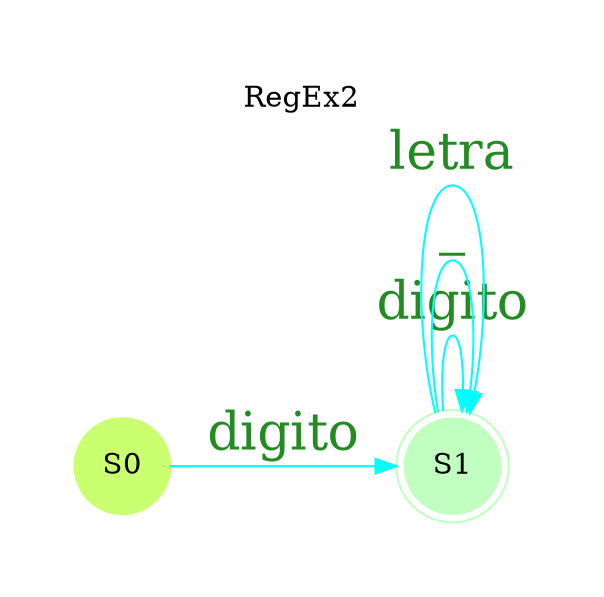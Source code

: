 digraph G{
labelloc = "t";
label = RegEx2;
node [shape="circle", style=filled];
rankdir = LR;
graph [splines="true" forcelabels="true" pad="0.5,0.5" nodesep="0.5" overlap="false" bgcolor="white" ];
S0 [color = darkolivegreen1];
S0->S1[label="digito" color=cyan fontcolor=forestgreen fontsize=25];
S1 [color = darkolivegreen1];
S1->S1[label="digito" color=cyan fontcolor=forestgreen fontsize=25];
S1->S1[label="_" color=cyan fontcolor=forestgreen fontsize=25];
S1->S1[label="letra" color=cyan fontcolor=forestgreen fontsize=25];
S1 [shape="doublecircle", color=darkseagreen1];

}